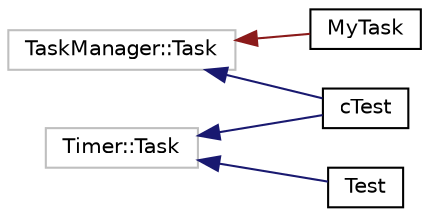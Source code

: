 digraph "Graphical Class Hierarchy"
{
 // LATEX_PDF_SIZE
  edge [fontname="Helvetica",fontsize="10",labelfontname="Helvetica",labelfontsize="10"];
  node [fontname="Helvetica",fontsize="10",shape=record];
  rankdir="LR";
  Node15 [label="TaskManager::Task",height=0.2,width=0.4,color="grey75", fillcolor="white", style="filled",tooltip=" "];
  Node15 -> Node0 [dir="back",color="firebrick4",fontsize="10",style="solid",fontname="Helvetica"];
  Node0 [label="MyTask",height=0.2,width=0.4,color="black", fillcolor="white", style="filled",URL="$classMyTask.html",tooltip=" "];
  Node15 -> Node17 [dir="back",color="midnightblue",fontsize="10",style="solid",fontname="Helvetica"];
  Node17 [label="cTest",height=0.2,width=0.4,color="black", fillcolor="white", style="filled",URL="$classcTest.html",tooltip=" "];
  Node18 [label="Timer::Task",height=0.2,width=0.4,color="grey75", fillcolor="white", style="filled",tooltip=" "];
  Node18 -> Node19 [dir="back",color="midnightblue",fontsize="10",style="solid",fontname="Helvetica"];
  Node19 [label="Test",height=0.2,width=0.4,color="black", fillcolor="white", style="filled",URL="$classTest.html",tooltip=" "];
  Node18 -> Node17 [dir="back",color="midnightblue",fontsize="10",style="solid",fontname="Helvetica"];
}
